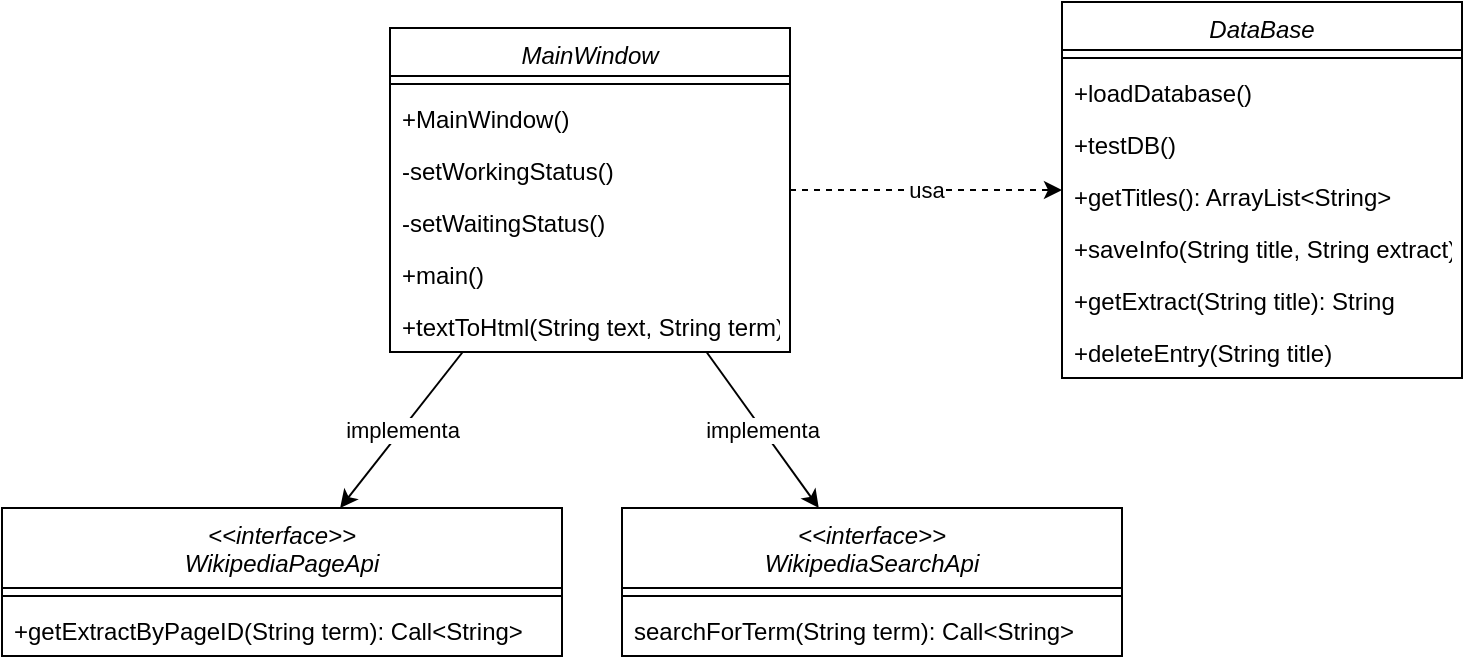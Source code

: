 <mxfile version="14.6.13" type="device"><diagram id="C5RBs43oDa-KdzZeNtuy" name="Page-1"><mxGraphModel dx="1086" dy="806" grid="1" gridSize="10" guides="1" tooltips="1" connect="1" arrows="1" fold="1" page="1" pageScale="1" pageWidth="827" pageHeight="1169" math="0" shadow="0"><root><mxCell id="WIyWlLk6GJQsqaUBKTNV-0"/><mxCell id="WIyWlLk6GJQsqaUBKTNV-1" parent="WIyWlLk6GJQsqaUBKTNV-0"/><mxCell id="ZD-2VMVkaNNz4humHolC-92" value="implementa" style="endArrow=classic;html=1;" parent="WIyWlLk6GJQsqaUBKTNV-1" edge="1" target="6mexFV9U3pniB4FZoJ5L-16" source="ZD-2VMVkaNNz4humHolC-67"><mxGeometry width="50" height="50" relative="1" as="geometry"><mxPoint x="62" y="104" as="sourcePoint"/><mxPoint x="61.875" y="214" as="targetPoint"/></mxGeometry></mxCell><mxCell id="ShkKD8K5ReQVSErVy7A8-0" value="usa" style="endArrow=classic;html=1;dashed=1;" parent="WIyWlLk6GJQsqaUBKTNV-1" edge="1" target="6mexFV9U3pniB4FZoJ5L-4" source="ZD-2VMVkaNNz4humHolC-67"><mxGeometry width="50" height="50" relative="1" as="geometry"><mxPoint x="30.13" y="104" as="sourcePoint"/><mxPoint x="30.005" y="214" as="targetPoint"/></mxGeometry></mxCell><mxCell id="ZD-2VMVkaNNz4humHolC-67" value="MainWindow" style="swimlane;fontStyle=2;align=center;verticalAlign=top;childLayout=stackLayout;horizontal=1;startSize=24;horizontalStack=0;resizeParent=1;resizeLast=0;collapsible=1;marginBottom=0;rounded=0;shadow=0;strokeWidth=1;" parent="WIyWlLk6GJQsqaUBKTNV-1" vertex="1"><mxGeometry x="214" y="100" width="200" height="162" as="geometry"><mxRectangle x="120" y="200" width="160" height="26" as="alternateBounds"/></mxGeometry></mxCell><mxCell id="ZD-2VMVkaNNz4humHolC-68" value="" style="line;html=1;strokeWidth=1;align=left;verticalAlign=middle;spacingTop=-1;spacingLeft=3;spacingRight=3;rotatable=0;labelPosition=right;points=[];portConstraint=eastwest;" parent="ZD-2VMVkaNNz4humHolC-67" vertex="1"><mxGeometry y="24" width="200" height="8" as="geometry"/></mxCell><mxCell id="ZD-2VMVkaNNz4humHolC-69" value="+MainWindow()" style="text;align=left;verticalAlign=top;spacingLeft=4;spacingRight=4;overflow=hidden;rotatable=0;points=[[0,0.5],[1,0.5]];portConstraint=eastwest;" parent="ZD-2VMVkaNNz4humHolC-67" vertex="1"><mxGeometry y="32" width="200" height="26" as="geometry"/></mxCell><mxCell id="6mexFV9U3pniB4FZoJ5L-0" value="-setWorkingStatus()" style="text;align=left;verticalAlign=top;spacingLeft=4;spacingRight=4;overflow=hidden;rotatable=0;points=[[0,0.5],[1,0.5]];portConstraint=eastwest;" vertex="1" parent="ZD-2VMVkaNNz4humHolC-67"><mxGeometry y="58" width="200" height="26" as="geometry"/></mxCell><mxCell id="6mexFV9U3pniB4FZoJ5L-1" value="-setWaitingStatus()" style="text;align=left;verticalAlign=top;spacingLeft=4;spacingRight=4;overflow=hidden;rotatable=0;points=[[0,0.5],[1,0.5]];portConstraint=eastwest;" vertex="1" parent="ZD-2VMVkaNNz4humHolC-67"><mxGeometry y="84" width="200" height="26" as="geometry"/></mxCell><mxCell id="6mexFV9U3pniB4FZoJ5L-2" value="+main()" style="text;align=left;verticalAlign=top;spacingLeft=4;spacingRight=4;overflow=hidden;rotatable=0;points=[[0,0.5],[1,0.5]];portConstraint=eastwest;" vertex="1" parent="ZD-2VMVkaNNz4humHolC-67"><mxGeometry y="110" width="200" height="26" as="geometry"/></mxCell><mxCell id="6mexFV9U3pniB4FZoJ5L-3" value="+textToHtml(String text, String term)" style="text;align=left;verticalAlign=top;spacingLeft=4;spacingRight=4;overflow=hidden;rotatable=0;points=[[0,0.5],[1,0.5]];portConstraint=eastwest;" vertex="1" parent="ZD-2VMVkaNNz4humHolC-67"><mxGeometry y="136" width="200" height="26" as="geometry"/></mxCell><mxCell id="ZD-2VMVkaNNz4humHolC-63" value="&lt;&lt;interface&gt;&gt;&#10;WikipediaSearchApi" style="swimlane;fontStyle=2;align=center;verticalAlign=top;childLayout=stackLayout;horizontal=1;startSize=40;horizontalStack=0;resizeParent=1;resizeLast=0;collapsible=1;marginBottom=0;rounded=0;shadow=0;strokeWidth=1;" parent="WIyWlLk6GJQsqaUBKTNV-1" vertex="1"><mxGeometry x="330" y="340" width="250" height="74" as="geometry"><mxRectangle x="120" y="200" width="160" height="26" as="alternateBounds"/></mxGeometry></mxCell><mxCell id="ZD-2VMVkaNNz4humHolC-64" value="" style="line;html=1;strokeWidth=1;align=left;verticalAlign=middle;spacingTop=-1;spacingLeft=3;spacingRight=3;rotatable=0;labelPosition=right;points=[];portConstraint=eastwest;" parent="ZD-2VMVkaNNz4humHolC-63" vertex="1"><mxGeometry y="40" width="250" height="8" as="geometry"/></mxCell><mxCell id="ZD-2VMVkaNNz4humHolC-65" value="searchForTerm(String term): Call&lt;String&gt;" style="text;align=left;verticalAlign=top;spacingLeft=4;spacingRight=4;overflow=hidden;rotatable=0;points=[[0,0.5],[1,0.5]];portConstraint=eastwest;" parent="ZD-2VMVkaNNz4humHolC-63" vertex="1"><mxGeometry y="48" width="250" height="26" as="geometry"/></mxCell><mxCell id="6mexFV9U3pniB4FZoJ5L-4" value="DataBase" style="swimlane;fontStyle=2;align=center;verticalAlign=top;childLayout=stackLayout;horizontal=1;startSize=24;horizontalStack=0;resizeParent=1;resizeLast=0;collapsible=1;marginBottom=0;rounded=0;shadow=0;strokeWidth=1;" vertex="1" parent="WIyWlLk6GJQsqaUBKTNV-1"><mxGeometry x="550" y="87" width="200" height="188" as="geometry"><mxRectangle x="120" y="200" width="160" height="26" as="alternateBounds"/></mxGeometry></mxCell><mxCell id="6mexFV9U3pniB4FZoJ5L-5" value="" style="line;html=1;strokeWidth=1;align=left;verticalAlign=middle;spacingTop=-1;spacingLeft=3;spacingRight=3;rotatable=0;labelPosition=right;points=[];portConstraint=eastwest;" vertex="1" parent="6mexFV9U3pniB4FZoJ5L-4"><mxGeometry y="24" width="200" height="8" as="geometry"/></mxCell><mxCell id="6mexFV9U3pniB4FZoJ5L-6" value="+loadDatabase()" style="text;align=left;verticalAlign=top;spacingLeft=4;spacingRight=4;overflow=hidden;rotatable=0;points=[[0,0.5],[1,0.5]];portConstraint=eastwest;" vertex="1" parent="6mexFV9U3pniB4FZoJ5L-4"><mxGeometry y="32" width="200" height="26" as="geometry"/></mxCell><mxCell id="6mexFV9U3pniB4FZoJ5L-11" value="+testDB()" style="text;align=left;verticalAlign=top;spacingLeft=4;spacingRight=4;overflow=hidden;rotatable=0;points=[[0,0.5],[1,0.5]];portConstraint=eastwest;" vertex="1" parent="6mexFV9U3pniB4FZoJ5L-4"><mxGeometry y="58" width="200" height="26" as="geometry"/></mxCell><mxCell id="6mexFV9U3pniB4FZoJ5L-12" value="+getTitles(): ArrayList&lt;String&gt;" style="text;align=left;verticalAlign=top;spacingLeft=4;spacingRight=4;overflow=hidden;rotatable=0;points=[[0,0.5],[1,0.5]];portConstraint=eastwest;" vertex="1" parent="6mexFV9U3pniB4FZoJ5L-4"><mxGeometry y="84" width="200" height="26" as="geometry"/></mxCell><mxCell id="6mexFV9U3pniB4FZoJ5L-13" value="+saveInfo(String title, String extract)%3CmxGraphModel%3E%3Croot%3E%3CmxCell%20id%3D%220%22%2F%3E%3CmxCell%20id%3D%221%22%20parent%3D%220%22%2F%3E%3CmxCell%20id%3D%222%22%20value%3D%22%2BtestDB()%22%20style%3D%22text%3Balign%3Dleft%3BverticalAlign%3Dtop%3BspacingLeft%3D4%3BspacingRight%3D4%3Boverflow%3Dhidden%3Brotatable%3D0%3Bpoints%3D%5B%5B0%2C0.5%5D%2C%5B1%2C0.5%5D%5D%3BportConstraint%3Deastwest%3B%22%20vertex%3D%221%22%20parent%3D%221%22%3E%3CmxGeometry%20x%3D%22610%22%20y%3D%22212%22%20width%3D%22200%22%20height%3D%2226%22%20as%3D%22geometry%22%2F%3E%3C%2FmxCell%3E%3C%2Froot%3E%3C%2FmxGraphModel%3E%3CmxGraphModel%3E%3Croot%3E%3CmxCell%20id%3D%220%22%2F%3E%3CmxCell%20id%3D%221%22%20parent%3D%220%22%2F%3E%3CmxCell%20id%3D%222%22%20value%3D%22%2BtestDB()%22%20style%3D%22text%3Balign%3Dleft%3BverticalAlign%3Dtop%3BspacingLeft%3D4%3BspacingRight%3D4%3Boverflow%3Dhidden%3Brotatable%3D0%3Bpoints%3D%5B%5B0%2C0.5%5D%2C%5B1%2C0.5%5D%5D%3BportConstraint%3Deastwest%3B%22%20vertex%3D%221%22%20parent%3D%221%22%3E%3CmxGeometry%20x%3D%22610%22%20y%3D%22212%22%20width%3D%22200%22%20height%3D%2226%22%20as%3D%22geometry%22%2F%3E%3C%2FmxCell%3E%3C%2Froot%3E%3C%2FmxGraphModel%3E" style="text;align=left;verticalAlign=top;spacingLeft=4;spacingRight=4;overflow=hidden;rotatable=0;points=[[0,0.5],[1,0.5]];portConstraint=eastwest;" vertex="1" parent="6mexFV9U3pniB4FZoJ5L-4"><mxGeometry y="110" width="200" height="26" as="geometry"/></mxCell><mxCell id="6mexFV9U3pniB4FZoJ5L-14" value="+getExtract(String title): String" style="text;align=left;verticalAlign=top;spacingLeft=4;spacingRight=4;overflow=hidden;rotatable=0;points=[[0,0.5],[1,0.5]];portConstraint=eastwest;" vertex="1" parent="6mexFV9U3pniB4FZoJ5L-4"><mxGeometry y="136" width="200" height="26" as="geometry"/></mxCell><mxCell id="6mexFV9U3pniB4FZoJ5L-15" value="+deleteEntry(String title)" style="text;align=left;verticalAlign=top;spacingLeft=4;spacingRight=4;overflow=hidden;rotatable=0;points=[[0,0.5],[1,0.5]];portConstraint=eastwest;" vertex="1" parent="6mexFV9U3pniB4FZoJ5L-4"><mxGeometry y="162" width="200" height="26" as="geometry"/></mxCell><mxCell id="6mexFV9U3pniB4FZoJ5L-16" value="&lt;&lt;interface&gt;&gt;&#10;WikipediaPageApi" style="swimlane;fontStyle=2;align=center;verticalAlign=top;childLayout=stackLayout;horizontal=1;startSize=40;horizontalStack=0;resizeParent=1;resizeLast=0;collapsible=1;marginBottom=0;rounded=0;shadow=0;strokeWidth=1;" vertex="1" parent="WIyWlLk6GJQsqaUBKTNV-1"><mxGeometry x="20" y="340" width="280" height="74" as="geometry"><mxRectangle x="120" y="200" width="160" height="26" as="alternateBounds"/></mxGeometry></mxCell><mxCell id="6mexFV9U3pniB4FZoJ5L-17" value="" style="line;html=1;strokeWidth=1;align=left;verticalAlign=middle;spacingTop=-1;spacingLeft=3;spacingRight=3;rotatable=0;labelPosition=right;points=[];portConstraint=eastwest;" vertex="1" parent="6mexFV9U3pniB4FZoJ5L-16"><mxGeometry y="40" width="280" height="8" as="geometry"/></mxCell><mxCell id="6mexFV9U3pniB4FZoJ5L-18" value="+getExtractByPageID(String term): Call&lt;String&gt;" style="text;align=left;verticalAlign=top;spacingLeft=4;spacingRight=4;overflow=hidden;rotatable=0;points=[[0,0.5],[1,0.5]];portConstraint=eastwest;" vertex="1" parent="6mexFV9U3pniB4FZoJ5L-16"><mxGeometry y="48" width="280" height="26" as="geometry"/></mxCell><mxCell id="6mexFV9U3pniB4FZoJ5L-19" value="implementa" style="endArrow=classic;html=1;" edge="1" parent="WIyWlLk6GJQsqaUBKTNV-1" source="ZD-2VMVkaNNz4humHolC-67" target="ZD-2VMVkaNNz4humHolC-63"><mxGeometry width="50" height="50" relative="1" as="geometry"><mxPoint x="363.505" y="210" as="sourcePoint"/><mxPoint x="332.103" y="114" as="targetPoint"/></mxGeometry></mxCell></root></mxGraphModel></diagram></mxfile>